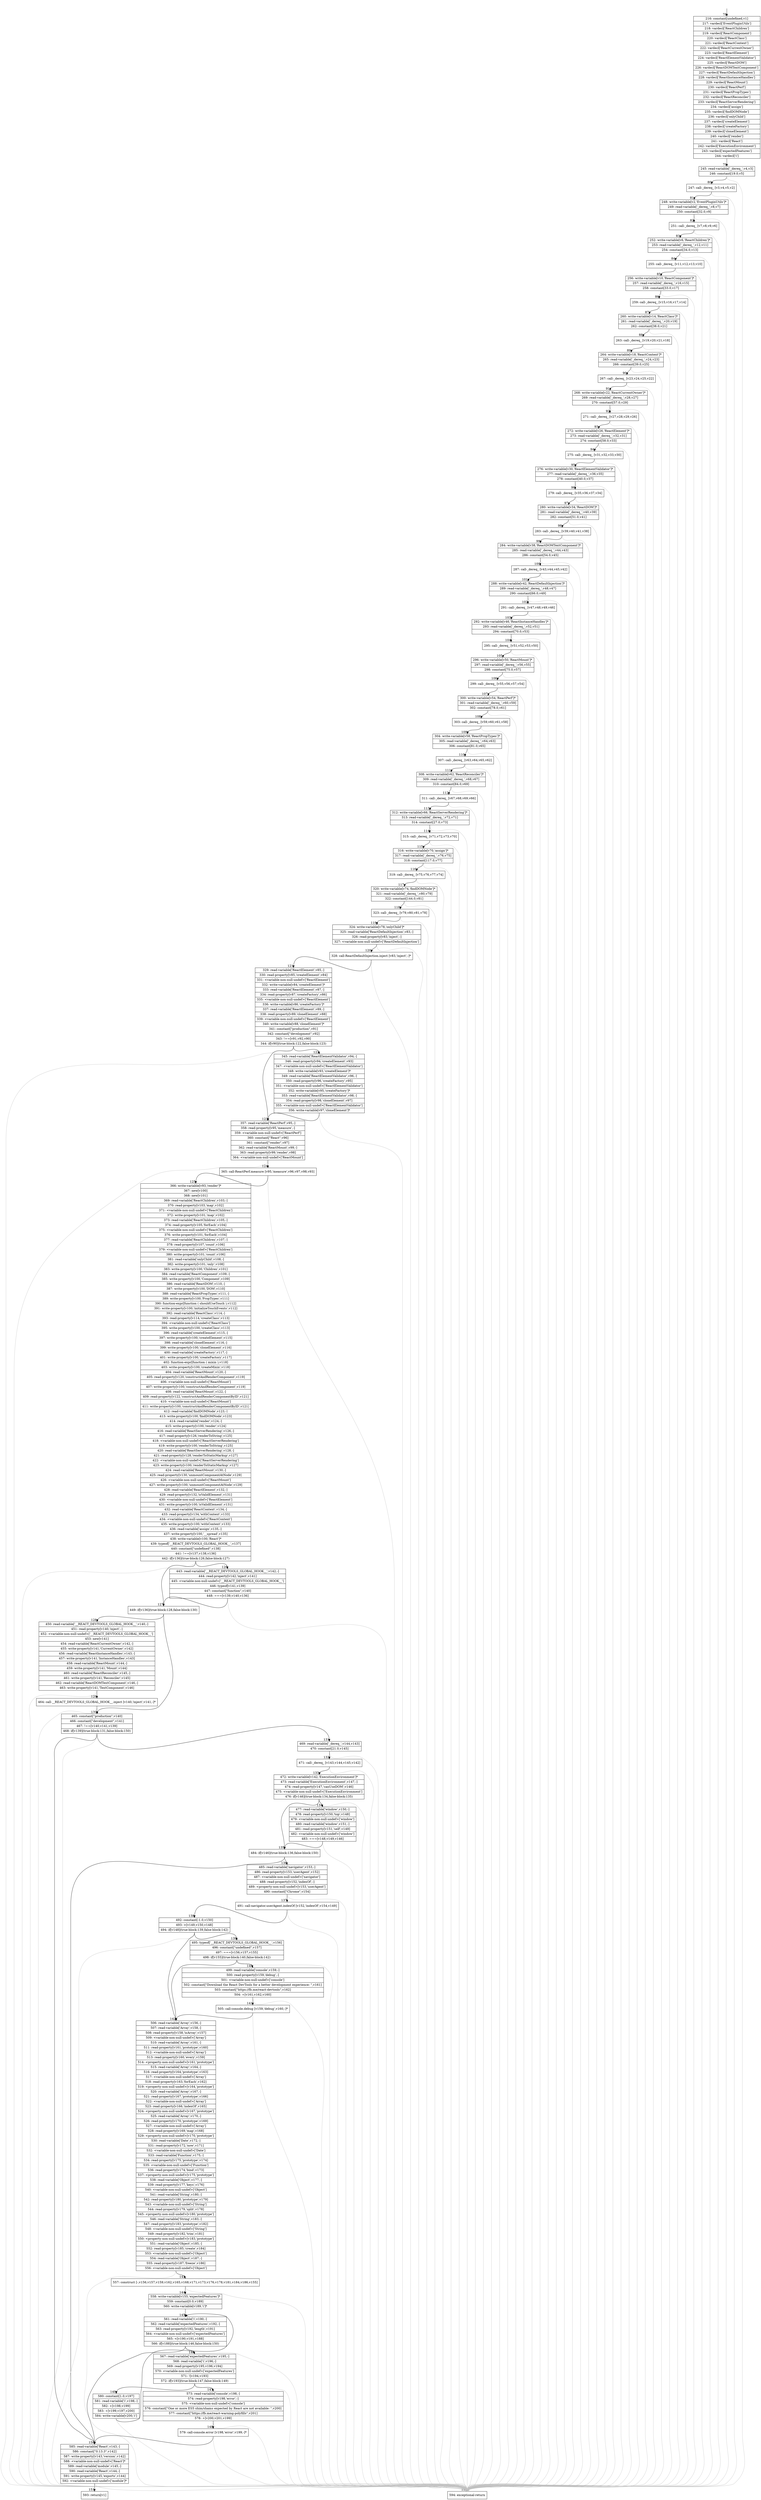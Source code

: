 digraph {
rankdir="TD"
BB_entry6[shape=none,label=""];
BB_entry6 -> BB78 [tailport=s, headport=n, headlabel="    78"]
BB78 [shape=record label="{216: constant[undefined,v1]|217: vardecl['EventPluginUtils']|218: vardecl['ReactChildren']|219: vardecl['ReactComponent']|220: vardecl['ReactClass']|221: vardecl['ReactContext']|222: vardecl['ReactCurrentOwner']|223: vardecl['ReactElement']|224: vardecl['ReactElementValidator']|225: vardecl['ReactDOM']|226: vardecl['ReactDOMTextComponent']|227: vardecl['ReactDefaultInjection']|228: vardecl['ReactInstanceHandles']|229: vardecl['ReactMount']|230: vardecl['ReactPerf']|231: vardecl['ReactPropTypes']|232: vardecl['ReactReconciler']|233: vardecl['ReactServerRendering']|234: vardecl['assign']|235: vardecl['findDOMNode']|236: vardecl['onlyChild']|237: vardecl['createElement']|238: vardecl['createFactory']|239: vardecl['cloneElement']|240: vardecl['render']|241: vardecl['React']|242: vardecl['ExecutionEnvironment']|243: vardecl['expectedFeatures']|244: vardecl['i']}" ] 
BB78 -> BB79 [tailport=s, headport=n, headlabel="      79"]
BB79 [shape=record label="{245: read-variable['_dereq_',v4,v3]|246: constant[19.0,v5]}" ] 
BB79 -> BB80 [tailport=s, headport=n, headlabel="      80"]
BB79 -> BB152 [tailport=s, headport=n, color=gray, headlabel="      152"]
BB80 [shape=record label="{247: call-_dereq_ [v3,v4,v5,v2]}" ] 
BB80 -> BB81 [tailport=s, headport=n, headlabel="      81"]
BB80 -> BB152 [tailport=s, headport=n, color=gray]
BB81 [shape=record label="{248: write-variable[v2,'EventPluginUtils']*|249: read-variable['_dereq_',v8,v7]|250: constant[32.0,v9]}" ] 
BB81 -> BB82 [tailport=s, headport=n, headlabel="      82"]
BB81 -> BB152 [tailport=s, headport=n, color=gray]
BB82 [shape=record label="{251: call-_dereq_ [v7,v8,v9,v6]}" ] 
BB82 -> BB83 [tailport=s, headport=n, headlabel="      83"]
BB82 -> BB152 [tailport=s, headport=n, color=gray]
BB83 [shape=record label="{252: write-variable[v6,'ReactChildren']*|253: read-variable['_dereq_',v12,v11]|254: constant[34.0,v13]}" ] 
BB83 -> BB84 [tailport=s, headport=n, headlabel="      84"]
BB83 -> BB152 [tailport=s, headport=n, color=gray]
BB84 [shape=record label="{255: call-_dereq_ [v11,v12,v13,v10]}" ] 
BB84 -> BB85 [tailport=s, headport=n, headlabel="      85"]
BB84 -> BB152 [tailport=s, headport=n, color=gray]
BB85 [shape=record label="{256: write-variable[v10,'ReactComponent']*|257: read-variable['_dereq_',v16,v15]|258: constant[33.0,v17]}" ] 
BB85 -> BB86 [tailport=s, headport=n, headlabel="      86"]
BB85 -> BB152 [tailport=s, headport=n, color=gray]
BB86 [shape=record label="{259: call-_dereq_ [v15,v16,v17,v14]}" ] 
BB86 -> BB87 [tailport=s, headport=n, headlabel="      87"]
BB86 -> BB152 [tailport=s, headport=n, color=gray]
BB87 [shape=record label="{260: write-variable[v14,'ReactClass']*|261: read-variable['_dereq_',v20,v19]|262: constant[38.0,v21]}" ] 
BB87 -> BB88 [tailport=s, headport=n, headlabel="      88"]
BB87 -> BB152 [tailport=s, headport=n, color=gray]
BB88 [shape=record label="{263: call-_dereq_ [v19,v20,v21,v18]}" ] 
BB88 -> BB89 [tailport=s, headport=n, headlabel="      89"]
BB88 -> BB152 [tailport=s, headport=n, color=gray]
BB89 [shape=record label="{264: write-variable[v18,'ReactContext']*|265: read-variable['_dereq_',v24,v23]|266: constant[39.0,v25]}" ] 
BB89 -> BB90 [tailport=s, headport=n, headlabel="      90"]
BB89 -> BB152 [tailport=s, headport=n, color=gray]
BB90 [shape=record label="{267: call-_dereq_ [v23,v24,v25,v22]}" ] 
BB90 -> BB91 [tailport=s, headport=n, headlabel="      91"]
BB90 -> BB152 [tailport=s, headport=n, color=gray]
BB91 [shape=record label="{268: write-variable[v22,'ReactCurrentOwner']*|269: read-variable['_dereq_',v28,v27]|270: constant[57.0,v29]}" ] 
BB91 -> BB92 [tailport=s, headport=n, headlabel="      92"]
BB91 -> BB152 [tailport=s, headport=n, color=gray]
BB92 [shape=record label="{271: call-_dereq_ [v27,v28,v29,v26]}" ] 
BB92 -> BB93 [tailport=s, headport=n, headlabel="      93"]
BB92 -> BB152 [tailport=s, headport=n, color=gray]
BB93 [shape=record label="{272: write-variable[v26,'ReactElement']*|273: read-variable['_dereq_',v32,v31]|274: constant[58.0,v33]}" ] 
BB93 -> BB94 [tailport=s, headport=n, headlabel="      94"]
BB93 -> BB152 [tailport=s, headport=n, color=gray]
BB94 [shape=record label="{275: call-_dereq_ [v31,v32,v33,v30]}" ] 
BB94 -> BB95 [tailport=s, headport=n, headlabel="      95"]
BB94 -> BB152 [tailport=s, headport=n, color=gray]
BB95 [shape=record label="{276: write-variable[v30,'ReactElementValidator']*|277: read-variable['_dereq_',v36,v35]|278: constant[40.0,v37]}" ] 
BB95 -> BB96 [tailport=s, headport=n, headlabel="      96"]
BB95 -> BB152 [tailport=s, headport=n, color=gray]
BB96 [shape=record label="{279: call-_dereq_ [v35,v36,v37,v34]}" ] 
BB96 -> BB97 [tailport=s, headport=n, headlabel="      97"]
BB96 -> BB152 [tailport=s, headport=n, color=gray]
BB97 [shape=record label="{280: write-variable[v34,'ReactDOM']*|281: read-variable['_dereq_',v40,v39]|282: constant[51.0,v41]}" ] 
BB97 -> BB98 [tailport=s, headport=n, headlabel="      98"]
BB97 -> BB152 [tailport=s, headport=n, color=gray]
BB98 [shape=record label="{283: call-_dereq_ [v39,v40,v41,v38]}" ] 
BB98 -> BB99 [tailport=s, headport=n, headlabel="      99"]
BB98 -> BB152 [tailport=s, headport=n, color=gray]
BB99 [shape=record label="{284: write-variable[v38,'ReactDOMTextComponent']*|285: read-variable['_dereq_',v44,v43]|286: constant[54.0,v45]}" ] 
BB99 -> BB100 [tailport=s, headport=n, headlabel="      100"]
BB99 -> BB152 [tailport=s, headport=n, color=gray]
BB100 [shape=record label="{287: call-_dereq_ [v43,v44,v45,v42]}" ] 
BB100 -> BB101 [tailport=s, headport=n, headlabel="      101"]
BB100 -> BB152 [tailport=s, headport=n, color=gray]
BB101 [shape=record label="{288: write-variable[v42,'ReactDefaultInjection']*|289: read-variable['_dereq_',v48,v47]|290: constant[66.0,v49]}" ] 
BB101 -> BB102 [tailport=s, headport=n, headlabel="      102"]
BB101 -> BB152 [tailport=s, headport=n, color=gray]
BB102 [shape=record label="{291: call-_dereq_ [v47,v48,v49,v46]}" ] 
BB102 -> BB103 [tailport=s, headport=n, headlabel="      103"]
BB102 -> BB152 [tailport=s, headport=n, color=gray]
BB103 [shape=record label="{292: write-variable[v46,'ReactInstanceHandles']*|293: read-variable['_dereq_',v52,v51]|294: constant[70.0,v53]}" ] 
BB103 -> BB104 [tailport=s, headport=n, headlabel="      104"]
BB103 -> BB152 [tailport=s, headport=n, color=gray]
BB104 [shape=record label="{295: call-_dereq_ [v51,v52,v53,v50]}" ] 
BB104 -> BB105 [tailport=s, headport=n, headlabel="      105"]
BB104 -> BB152 [tailport=s, headport=n, color=gray]
BB105 [shape=record label="{296: write-variable[v50,'ReactMount']*|297: read-variable['_dereq_',v56,v55]|298: constant[75.0,v57]}" ] 
BB105 -> BB106 [tailport=s, headport=n, headlabel="      106"]
BB105 -> BB152 [tailport=s, headport=n, color=gray]
BB106 [shape=record label="{299: call-_dereq_ [v55,v56,v57,v54]}" ] 
BB106 -> BB107 [tailport=s, headport=n, headlabel="      107"]
BB106 -> BB152 [tailport=s, headport=n, color=gray]
BB107 [shape=record label="{300: write-variable[v54,'ReactPerf']*|301: read-variable['_dereq_',v60,v59]|302: constant[78.0,v61]}" ] 
BB107 -> BB108 [tailport=s, headport=n, headlabel="      108"]
BB107 -> BB152 [tailport=s, headport=n, color=gray]
BB108 [shape=record label="{303: call-_dereq_ [v59,v60,v61,v58]}" ] 
BB108 -> BB109 [tailport=s, headport=n, headlabel="      109"]
BB108 -> BB152 [tailport=s, headport=n, color=gray]
BB109 [shape=record label="{304: write-variable[v58,'ReactPropTypes']*|305: read-variable['_dereq_',v64,v63]|306: constant[81.0,v65]}" ] 
BB109 -> BB110 [tailport=s, headport=n, headlabel="      110"]
BB109 -> BB152 [tailport=s, headport=n, color=gray]
BB110 [shape=record label="{307: call-_dereq_ [v63,v64,v65,v62]}" ] 
BB110 -> BB111 [tailport=s, headport=n, headlabel="      111"]
BB110 -> BB152 [tailport=s, headport=n, color=gray]
BB111 [shape=record label="{308: write-variable[v62,'ReactReconciler']*|309: read-variable['_dereq_',v68,v67]|310: constant[84.0,v69]}" ] 
BB111 -> BB112 [tailport=s, headport=n, headlabel="      112"]
BB111 -> BB152 [tailport=s, headport=n, color=gray]
BB112 [shape=record label="{311: call-_dereq_ [v67,v68,v69,v66]}" ] 
BB112 -> BB113 [tailport=s, headport=n, headlabel="      113"]
BB112 -> BB152 [tailport=s, headport=n, color=gray]
BB113 [shape=record label="{312: write-variable[v66,'ReactServerRendering']*|313: read-variable['_dereq_',v72,v71]|314: constant[27.0,v73]}" ] 
BB113 -> BB114 [tailport=s, headport=n, headlabel="      114"]
BB113 -> BB152 [tailport=s, headport=n, color=gray]
BB114 [shape=record label="{315: call-_dereq_ [v71,v72,v73,v70]}" ] 
BB114 -> BB115 [tailport=s, headport=n, headlabel="      115"]
BB114 -> BB152 [tailport=s, headport=n, color=gray]
BB115 [shape=record label="{316: write-variable[v70,'assign']*|317: read-variable['_dereq_',v76,v75]|318: constant[117.0,v77]}" ] 
BB115 -> BB116 [tailport=s, headport=n, headlabel="      116"]
BB115 -> BB152 [tailport=s, headport=n, color=gray]
BB116 [shape=record label="{319: call-_dereq_ [v75,v76,v77,v74]}" ] 
BB116 -> BB117 [tailport=s, headport=n, headlabel="      117"]
BB116 -> BB152 [tailport=s, headport=n, color=gray]
BB117 [shape=record label="{320: write-variable[v74,'findDOMNode']*|321: read-variable['_dereq_',v80,v79]|322: constant[144.0,v81]}" ] 
BB117 -> BB118 [tailport=s, headport=n, headlabel="      118"]
BB117 -> BB152 [tailport=s, headport=n, color=gray]
BB118 [shape=record label="{323: call-_dereq_ [v79,v80,v81,v78]}" ] 
BB118 -> BB119 [tailport=s, headport=n, headlabel="      119"]
BB118 -> BB152 [tailport=s, headport=n, color=gray]
BB119 [shape=record label="{324: write-variable[v78,'onlyChild']*|325: read-variable['ReactDefaultInjection',v83,-]|326: read-property[v83,'inject',-]|327: \<variable-non-null-undef\>['ReactDefaultInjection']}" ] 
BB119 -> BB120 [tailport=s, headport=n, headlabel="      120"]
BB119 -> BB152 [tailport=s, headport=n, color=gray]
BB120 [shape=record label="{328: call-ReactDefaultInjection.inject [v83,'inject',-]*}" ] 
BB120 -> BB121 [tailport=s, headport=n, headlabel="      121"]
BB120 -> BB152 [tailport=s, headport=n, color=gray]
BB121 [shape=record label="{329: read-variable['ReactElement',v85,-]|330: read-property[v85,'createElement',v84]|331: \<variable-non-null-undef\>['ReactElement']|332: write-variable[v84,'createElement']*|333: read-variable['ReactElement',v87,-]|334: read-property[v87,'createFactory',v86]|335: \<variable-non-null-undef\>['ReactElement']|336: write-variable[v86,'createFactory']*|337: read-variable['ReactElement',v89,-]|338: read-property[v89,'cloneElement',v88]|339: \<variable-non-null-undef\>['ReactElement']|340: write-variable[v88,'cloneElement']*|341: constant[\"production\",v91]|342: constant[\"development\",v92]|343: !==[v91,v92,v90]|344: if[v90](true-block:122,false-block:123)}" ] 
BB121 -> BB122 [tailport=s, headport=n, headlabel="      122"]
BB121 -> BB123 [tailport=s, headport=n, headlabel="      123"]
BB121 -> BB152 [tailport=s, headport=n, color=gray]
BB122 [shape=record label="{345: read-variable['ReactElementValidator',v94,-]|346: read-property[v94,'createElement',v93]|347: \<variable-non-null-undef\>['ReactElementValidator']|348: write-variable[v93,'createElement']*|349: read-variable['ReactElementValidator',v96,-]|350: read-property[v96,'createFactory',v95]|351: \<variable-non-null-undef\>['ReactElementValidator']|352: write-variable[v95,'createFactory']*|353: read-variable['ReactElementValidator',v98,-]|354: read-property[v98,'cloneElement',v97]|355: \<variable-non-null-undef\>['ReactElementValidator']|356: write-variable[v97,'cloneElement']*}" ] 
BB122 -> BB123 [tailport=s, headport=n]
BB122 -> BB152 [tailport=s, headport=n, color=gray]
BB123 [shape=record label="{357: read-variable['ReactPerf',v95,-]|358: read-property[v95,'measure',-]|359: \<variable-non-null-undef\>['ReactPerf']|360: constant[\"React\",v96]|361: constant[\"render\",v97]|362: read-variable['ReactMount',v99,-]|363: read-property[v99,'render',v98]|364: \<variable-non-null-undef\>['ReactMount']}" ] 
BB123 -> BB124 [tailport=s, headport=n, headlabel="      124"]
BB123 -> BB152 [tailport=s, headport=n, color=gray]
BB124 [shape=record label="{365: call-ReactPerf.measure [v95,'measure',v96,v97,v98,v93]}" ] 
BB124 -> BB125 [tailport=s, headport=n, headlabel="      125"]
BB124 -> BB152 [tailport=s, headport=n, color=gray]
BB125 [shape=record label="{366: write-variable[v93,'render']*|367: new[v100]|368: new[v101]|369: read-variable['ReactChildren',v103,-]|370: read-property[v103,'map',v102]|371: \<variable-non-null-undef\>['ReactChildren']|372: write-property[v101,'map',v102]|373: read-variable['ReactChildren',v105,-]|374: read-property[v105,'forEach',v104]|375: \<variable-non-null-undef\>['ReactChildren']|376: write-property[v101,'forEach',v104]|377: read-variable['ReactChildren',v107,-]|378: read-property[v107,'count',v106]|379: \<variable-non-null-undef\>['ReactChildren']|380: write-property[v101,'count',v106]|381: read-variable['onlyChild',v108,-]|382: write-property[v101,'only',v108]|383: write-property[v100,'Children',v101]|384: read-variable['ReactComponent',v109,-]|385: write-property[v100,'Component',v109]|386: read-variable['ReactDOM',v110,-]|387: write-property[v100,'DOM',v110]|388: read-variable['ReactPropTypes',v111,-]|389: write-property[v100,'PropTypes',v111]|390: function-expr[function ( shouldUseTouch ),v112]|391: write-property[v100,'initializeTouchEvents',v112]|392: read-variable['ReactClass',v114,-]|393: read-property[v114,'createClass',v113]|394: \<variable-non-null-undef\>['ReactClass']|395: write-property[v100,'createClass',v113]|396: read-variable['createElement',v115,-]|397: write-property[v100,'createElement',v115]|398: read-variable['cloneElement',v116,-]|399: write-property[v100,'cloneElement',v116]|400: read-variable['createFactory',v117,-]|401: write-property[v100,'createFactory',v117]|402: function-expr[function ( mixin ),v118]|403: write-property[v100,'createMixin',v118]|404: read-variable['ReactMount',v120,-]|405: read-property[v120,'constructAndRenderComponent',v119]|406: \<variable-non-null-undef\>['ReactMount']|407: write-property[v100,'constructAndRenderComponent',v119]|408: read-variable['ReactMount',v122,-]|409: read-property[v122,'constructAndRenderComponentByID',v121]|410: \<variable-non-null-undef\>['ReactMount']|411: write-property[v100,'constructAndRenderComponentByID',v121]|412: read-variable['findDOMNode',v123,-]|413: write-property[v100,'findDOMNode',v123]|414: read-variable['render',v124,-]|415: write-property[v100,'render',v124]|416: read-variable['ReactServerRendering',v126,-]|417: read-property[v126,'renderToString',v125]|418: \<variable-non-null-undef\>['ReactServerRendering']|419: write-property[v100,'renderToString',v125]|420: read-variable['ReactServerRendering',v128,-]|421: read-property[v128,'renderToStaticMarkup',v127]|422: \<variable-non-null-undef\>['ReactServerRendering']|423: write-property[v100,'renderToStaticMarkup',v127]|424: read-variable['ReactMount',v130,-]|425: read-property[v130,'unmountComponentAtNode',v129]|426: \<variable-non-null-undef\>['ReactMount']|427: write-property[v100,'unmountComponentAtNode',v129]|428: read-variable['ReactElement',v132,-]|429: read-property[v132,'isValidElement',v131]|430: \<variable-non-null-undef\>['ReactElement']|431: write-property[v100,'isValidElement',v131]|432: read-variable['ReactContext',v134,-]|433: read-property[v134,'withContext',v133]|434: \<variable-non-null-undef\>['ReactContext']|435: write-property[v100,'withContext',v133]|436: read-variable['assign',v135,-]|437: write-property[v100,'__spread',v135]|438: write-variable[v100,'React']*|439: typeof['__REACT_DEVTOOLS_GLOBAL_HOOK__',v137]|440: constant[\"undefined\",v138]|441: !==[v137,v138,v136]|442: if[v136](true-block:126,false-block:127)}" ] 
BB125 -> BB127 [tailport=s, headport=n, headlabel="      127"]
BB125 -> BB126 [tailport=s, headport=n, headlabel="      126"]
BB125 -> BB152 [tailport=s, headport=n, color=gray]
BB126 [shape=record label="{443: read-variable['__REACT_DEVTOOLS_GLOBAL_HOOK__',v142,-]|444: read-property[v142,'inject',v141]|445: \<variable-non-null-undef\>['__REACT_DEVTOOLS_GLOBAL_HOOK__']|446: typeof[v141,v139]|447: constant[\"function\",v140]|448: ===[v139,v140,v136]}" ] 
BB126 -> BB127 [tailport=s, headport=n]
BB126 -> BB152 [tailport=s, headport=n, color=gray]
BB127 [shape=record label="{449: if[v136](true-block:128,false-block:130)}" ] 
BB127 -> BB128 [tailport=s, headport=n, headlabel="      128"]
BB127 -> BB130 [tailport=s, headport=n, headlabel="      130"]
BB128 [shape=record label="{450: read-variable['__REACT_DEVTOOLS_GLOBAL_HOOK__',v140,-]|451: read-property[v140,'inject',-]|452: \<variable-non-null-undef\>['__REACT_DEVTOOLS_GLOBAL_HOOK__']|453: new[v141]|454: read-variable['ReactCurrentOwner',v142,-]|455: write-property[v141,'CurrentOwner',v142]|456: read-variable['ReactInstanceHandles',v143,-]|457: write-property[v141,'InstanceHandles',v143]|458: read-variable['ReactMount',v144,-]|459: write-property[v141,'Mount',v144]|460: read-variable['ReactReconciler',v145,-]|461: write-property[v141,'Reconciler',v145]|462: read-variable['ReactDOMTextComponent',v146,-]|463: write-property[v141,'TextComponent',v146]}" ] 
BB128 -> BB129 [tailport=s, headport=n, headlabel="      129"]
BB128 -> BB152 [tailport=s, headport=n, color=gray]
BB129 [shape=record label="{464: call-__REACT_DEVTOOLS_GLOBAL_HOOK__.inject [v140,'inject',v141,-]*}" ] 
BB129 -> BB130 [tailport=s, headport=n]
BB129 -> BB152 [tailport=s, headport=n, color=gray]
BB130 [shape=record label="{465: constant[\"production\",v140]|466: constant[\"development\",v141]|467: !==[v140,v141,v139]|468: if[v139](true-block:131,false-block:150)}" ] 
BB130 -> BB131 [tailport=s, headport=n, headlabel="      131"]
BB130 -> BB150 [tailport=s, headport=n, headlabel="      150"]
BB130 -> BB152 [tailport=s, headport=n, color=gray]
BB131 [shape=record label="{469: read-variable['_dereq_',v144,v143]|470: constant[21.0,v145]}" ] 
BB131 -> BB132 [tailport=s, headport=n, headlabel="      132"]
BB131 -> BB152 [tailport=s, headport=n, color=gray]
BB132 [shape=record label="{471: call-_dereq_ [v143,v144,v145,v142]}" ] 
BB132 -> BB133 [tailport=s, headport=n, headlabel="      133"]
BB132 -> BB152 [tailport=s, headport=n, color=gray]
BB133 [shape=record label="{472: write-variable[v142,'ExecutionEnvironment']*|473: read-variable['ExecutionEnvironment',v147,-]|474: read-property[v147,'canUseDOM',v146]|475: \<variable-non-null-undef\>['ExecutionEnvironment']|476: if[v146](true-block:134,false-block:135)}" ] 
BB133 -> BB135 [tailport=s, headport=n, headlabel="      135"]
BB133 -> BB134 [tailport=s, headport=n, headlabel="      134"]
BB133 -> BB152 [tailport=s, headport=n, color=gray]
BB134 [shape=record label="{477: read-variable['window',v150,-]|478: read-property[v150,'top',v148]|479: \<variable-non-null-undef\>['window']|480: read-variable['window',v151,-]|481: read-property[v151,'self',v149]|482: \<variable-non-null-undef\>['window']|483: ===[v148,v149,v146]}" ] 
BB134 -> BB135 [tailport=s, headport=n]
BB134 -> BB152 [tailport=s, headport=n, color=gray]
BB135 [shape=record label="{484: if[v146](true-block:136,false-block:150)}" ] 
BB135 -> BB136 [tailport=s, headport=n, headlabel="      136"]
BB135 -> BB150 [tailport=s, headport=n]
BB136 [shape=record label="{485: read-variable['navigator',v153,-]|486: read-property[v153,'userAgent',v152]|487: \<variable-non-null-undef\>['navigator']|488: read-property[v152,'indexOf',-]|489: \<property-non-null-undef\>[v153,'userAgent']|490: constant[\"Chrome\",v154]}" ] 
BB136 -> BB137 [tailport=s, headport=n, headlabel="      137"]
BB136 -> BB152 [tailport=s, headport=n, color=gray]
BB137 [shape=record label="{491: call-navigator.userAgent.indexOf [v152,'indexOf',v154,v149]}" ] 
BB137 -> BB138 [tailport=s, headport=n, headlabel="      138"]
BB137 -> BB152 [tailport=s, headport=n, color=gray]
BB138 [shape=record label="{492: constant[-1.0,v150]|493: \>[v149,v150,v148]|494: if[v148](true-block:139,false-block:142)}" ] 
BB138 -> BB139 [tailport=s, headport=n, headlabel="      139"]
BB138 -> BB142 [tailport=s, headport=n, headlabel="      142"]
BB138 -> BB152 [tailport=s, headport=n, color=gray]
BB139 [shape=record label="{495: typeof['__REACT_DEVTOOLS_GLOBAL_HOOK__',v156]|496: constant[\"undefined\",v157]|497: ===[v156,v157,v155]|498: if[v155](true-block:140,false-block:142)}" ] 
BB139 -> BB140 [tailport=s, headport=n, headlabel="      140"]
BB139 -> BB142 [tailport=s, headport=n]
BB139 -> BB152 [tailport=s, headport=n, color=gray]
BB140 [shape=record label="{499: read-variable['console',v159,-]|500: read-property[v159,'debug',-]|501: \<variable-non-null-undef\>['console']|502: constant[\"Download the React DevTools for a better development experience: \",v161]|503: constant[\"https://fb.me/react-devtools\",v162]|504: +[v161,v162,v160]}" ] 
BB140 -> BB141 [tailport=s, headport=n, headlabel="      141"]
BB140 -> BB152 [tailport=s, headport=n, color=gray]
BB141 [shape=record label="{505: call-console.debug [v159,'debug',v160,-]*}" ] 
BB141 -> BB142 [tailport=s, headport=n]
BB141 -> BB152 [tailport=s, headport=n, color=gray]
BB142 [shape=record label="{506: read-variable['Array',v156,-]|507: read-variable['Array',v158,-]|508: read-property[v158,'isArray',v157]|509: \<variable-non-null-undef\>['Array']|510: read-variable['Array',v161,-]|511: read-property[v161,'prototype',v160]|512: \<variable-non-null-undef\>['Array']|513: read-property[v160,'every',v159]|514: \<property-non-null-undef\>[v161,'prototype']|515: read-variable['Array',v164,-]|516: read-property[v164,'prototype',v163]|517: \<variable-non-null-undef\>['Array']|518: read-property[v163,'forEach',v162]|519: \<property-non-null-undef\>[v164,'prototype']|520: read-variable['Array',v167,-]|521: read-property[v167,'prototype',v166]|522: \<variable-non-null-undef\>['Array']|523: read-property[v166,'indexOf',v165]|524: \<property-non-null-undef\>[v167,'prototype']|525: read-variable['Array',v170,-]|526: read-property[v170,'prototype',v169]|527: \<variable-non-null-undef\>['Array']|528: read-property[v169,'map',v168]|529: \<property-non-null-undef\>[v170,'prototype']|530: read-variable['Date',v172,-]|531: read-property[v172,'now',v171]|532: \<variable-non-null-undef\>['Date']|533: read-variable['Function',v175,-]|534: read-property[v175,'prototype',v174]|535: \<variable-non-null-undef\>['Function']|536: read-property[v174,'bind',v173]|537: \<property-non-null-undef\>[v175,'prototype']|538: read-variable['Object',v177,-]|539: read-property[v177,'keys',v176]|540: \<variable-non-null-undef\>['Object']|541: read-variable['String',v180,-]|542: read-property[v180,'prototype',v179]|543: \<variable-non-null-undef\>['String']|544: read-property[v179,'split',v178]|545: \<property-non-null-undef\>[v180,'prototype']|546: read-variable['String',v183,-]|547: read-property[v183,'prototype',v182]|548: \<variable-non-null-undef\>['String']|549: read-property[v182,'trim',v181]|550: \<property-non-null-undef\>[v183,'prototype']|551: read-variable['Object',v185,-]|552: read-property[v185,'create',v184]|553: \<variable-non-null-undef\>['Object']|554: read-variable['Object',v187,-]|555: read-property[v187,'freeze',v186]|556: \<variable-non-null-undef\>['Object']}" ] 
BB142 -> BB143 [tailport=s, headport=n, headlabel="      143"]
BB142 -> BB152 [tailport=s, headport=n, color=gray]
BB143 [shape=record label="{557: construct [-,v156,v157,v159,v162,v165,v168,v171,v173,v176,v178,v181,v184,v186,v155]}" ] 
BB143 -> BB144 [tailport=s, headport=n, headlabel="      144"]
BB143 -> BB152 [tailport=s, headport=n, color=gray]
BB144 [shape=record label="{558: write-variable[v155,'expectedFeatures']*|559: constant[0.0,v189]|560: write-variable[v189,'i']*}" ] 
BB144 -> BB145 [tailport=s, headport=n, headlabel="      145"]
BB145 [shape=record label="{561: read-variable['i',v190,-]|562: read-variable['expectedFeatures',v192,-]|563: read-property[v192,'length',v191]|564: \<variable-non-null-undef\>['expectedFeatures']|565: \<[v190,v191,v188]|566: if[v188](true-block:146,false-block:150)}" ] 
BB145 -> BB146 [tailport=s, headport=n, headlabel="      146"]
BB145 -> BB150 [tailport=s, headport=n]
BB145 -> BB152 [tailport=s, headport=n, color=gray]
BB146 [shape=record label="{567: read-variable['expectedFeatures',v195,-]|568: read-variable['i',v196,-]|569: read-property[v195,v196,v194]|570: \<variable-non-null-undef\>['expectedFeatures']|571: ![v194,v193]|572: if[v193](true-block:147,false-block:149)}" ] 
BB146 -> BB147 [tailport=s, headport=n, headlabel="      147"]
BB146 -> BB149 [tailport=s, headport=n, headlabel="      149"]
BB146 -> BB152 [tailport=s, headport=n, color=gray]
BB147 [shape=record label="{573: read-variable['console',v198,-]|574: read-property[v198,'error',-]|575: \<variable-non-null-undef\>['console']|576: constant[\"One or more ES5 shim/shams expected by React are not available: \",v200]|577: constant[\"https://fb.me/react-warning-polyfills\",v201]|578: +[v200,v201,v199]}" ] 
BB147 -> BB148 [tailport=s, headport=n, headlabel="      148"]
BB147 -> BB152 [tailport=s, headport=n, color=gray]
BB148 [shape=record label="{579: call-console.error [v198,'error',v199,-]*}" ] 
BB148 -> BB150 [tailport=s, headport=n]
BB148 -> BB152 [tailport=s, headport=n, color=gray]
BB149 [shape=record label="{580: constant[1.0,v197]|581: read-variable['i',v198,-]|582: +[v198,v199]|583: +[v199,v197,v200]|584: write-variable[v200,'i']}" ] 
BB149 -> BB145 [tailport=s, headport=n]
BB149 -> BB152 [tailport=s, headport=n, color=gray]
BB150 [shape=record label="{585: read-variable['React',v143,-]|586: constant[\"0.13.3\",v142]|587: write-property[v143,'version',v142]|588: \<variable-non-null-undef\>['React']*|589: read-variable['module',v145,-]|590: read-variable['React',v144,-]|591: write-property[v145,'exports',v144]|592: \<variable-non-null-undef\>['module']*}" ] 
BB150 -> BB151 [tailport=s, headport=n, headlabel="      151"]
BB150 -> BB152 [tailport=s, headport=n, color=gray]
BB151 [shape=record label="{593: return[v1]}" ] 
BB152 [shape=record label="{594: exceptional-return}" ] 
//#$~ 152
}

